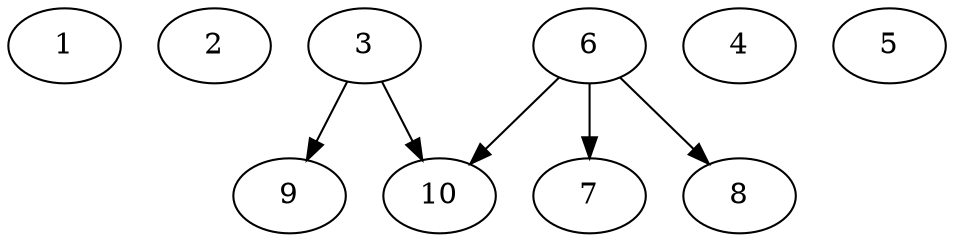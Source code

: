// DAG automatically generated by daggen at Tue Jul 18 11:30:58 2017
// ./daggen --dot -n 10 --fat 0.8 --regular 0.2 --density 0.2 --jump 1 
digraph G {
  1 [size="101319438399", alpha="0.12"]
  2 [size="7803077205", alpha="0.04"]
  3 [size="6905789850", alpha="0.11"]
  3 -> 9 [size ="838860800"]
  3 -> 10 [size ="838860800"]
  4 [size="12647136481", alpha="0.17"]
  5 [size="105622784089", alpha="0.09"]
  6 [size="782757789696", alpha="0.15"]
  6 -> 7 [size ="679477248"]
  6 -> 8 [size ="679477248"]
  6 -> 10 [size ="679477248"]
  7 [size="670487376439", alpha="0.17"]
  8 [size="45254214322", alpha="0.09"]
  9 [size="1073741824000", alpha="0.07"]
  10 [size="1297694305", alpha="0.01"]
}
